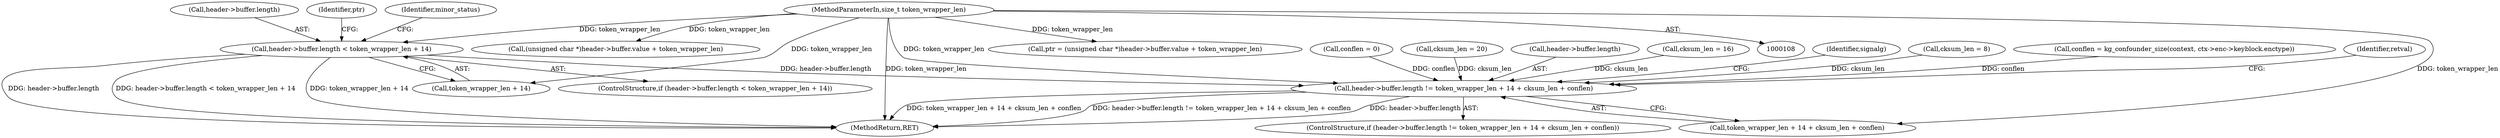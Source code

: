 digraph "1_krb5_e6ae703ae597d798e310368d52b8f38ee11c6a73_0@del" {
"1000199" [label="(Call,header->buffer.length < token_wrapper_len + 14)"];
"1000114" [label="(MethodParameterIn,size_t token_wrapper_len)"];
"1000542" [label="(Call,header->buffer.length != token_wrapper_len + 14 + cksum_len + conflen)"];
"1000548" [label="(Call,token_wrapper_len + 14 + cksum_len + conflen)"];
"1000840" [label="(MethodReturn,RET)"];
"1000199" [label="(Call,header->buffer.length < token_wrapper_len + 14)"];
"1000198" [label="(ControlStructure,if (header->buffer.length < token_wrapper_len + 14))"];
"1000200" [label="(Call,header->buffer.length)"];
"1000371" [label="(Call,cksum_len = 16)"];
"1000217" [label="(Call,(unsigned char *)header->buffer.value + token_wrapper_len)"];
"1000561" [label="(Identifier,signalg)"];
"1000216" [label="(Identifier,ptr)"];
"1000359" [label="(Call,cksum_len = 8)"];
"1000530" [label="(Call,conflen = kg_confounder_size(context, ctx->enc->keyblock.enctype))"];
"1000557" [label="(Identifier,retval)"];
"1000205" [label="(Call,token_wrapper_len + 14)"];
"1000114" [label="(MethodParameterIn,size_t token_wrapper_len)"];
"1000132" [label="(Call,conflen = 0)"];
"1000376" [label="(Call,cksum_len = 20)"];
"1000211" [label="(Identifier,minor_status)"];
"1000215" [label="(Call,ptr = (unsigned char *)header->buffer.value + token_wrapper_len)"];
"1000542" [label="(Call,header->buffer.length != token_wrapper_len + 14 + cksum_len + conflen)"];
"1000541" [label="(ControlStructure,if (header->buffer.length != token_wrapper_len + 14 + cksum_len + conflen))"];
"1000543" [label="(Call,header->buffer.length)"];
"1000199" -> "1000198"  [label="AST: "];
"1000199" -> "1000205"  [label="CFG: "];
"1000200" -> "1000199"  [label="AST: "];
"1000205" -> "1000199"  [label="AST: "];
"1000211" -> "1000199"  [label="CFG: "];
"1000216" -> "1000199"  [label="CFG: "];
"1000199" -> "1000840"  [label="DDG: header->buffer.length"];
"1000199" -> "1000840"  [label="DDG: header->buffer.length < token_wrapper_len + 14"];
"1000199" -> "1000840"  [label="DDG: token_wrapper_len + 14"];
"1000114" -> "1000199"  [label="DDG: token_wrapper_len"];
"1000199" -> "1000542"  [label="DDG: header->buffer.length"];
"1000114" -> "1000108"  [label="AST: "];
"1000114" -> "1000840"  [label="DDG: token_wrapper_len"];
"1000114" -> "1000205"  [label="DDG: token_wrapper_len"];
"1000114" -> "1000215"  [label="DDG: token_wrapper_len"];
"1000114" -> "1000217"  [label="DDG: token_wrapper_len"];
"1000114" -> "1000542"  [label="DDG: token_wrapper_len"];
"1000114" -> "1000548"  [label="DDG: token_wrapper_len"];
"1000542" -> "1000541"  [label="AST: "];
"1000542" -> "1000548"  [label="CFG: "];
"1000543" -> "1000542"  [label="AST: "];
"1000548" -> "1000542"  [label="AST: "];
"1000557" -> "1000542"  [label="CFG: "];
"1000561" -> "1000542"  [label="CFG: "];
"1000542" -> "1000840"  [label="DDG: token_wrapper_len + 14 + cksum_len + conflen"];
"1000542" -> "1000840"  [label="DDG: header->buffer.length != token_wrapper_len + 14 + cksum_len + conflen"];
"1000542" -> "1000840"  [label="DDG: header->buffer.length"];
"1000376" -> "1000542"  [label="DDG: cksum_len"];
"1000359" -> "1000542"  [label="DDG: cksum_len"];
"1000371" -> "1000542"  [label="DDG: cksum_len"];
"1000530" -> "1000542"  [label="DDG: conflen"];
"1000132" -> "1000542"  [label="DDG: conflen"];
}
